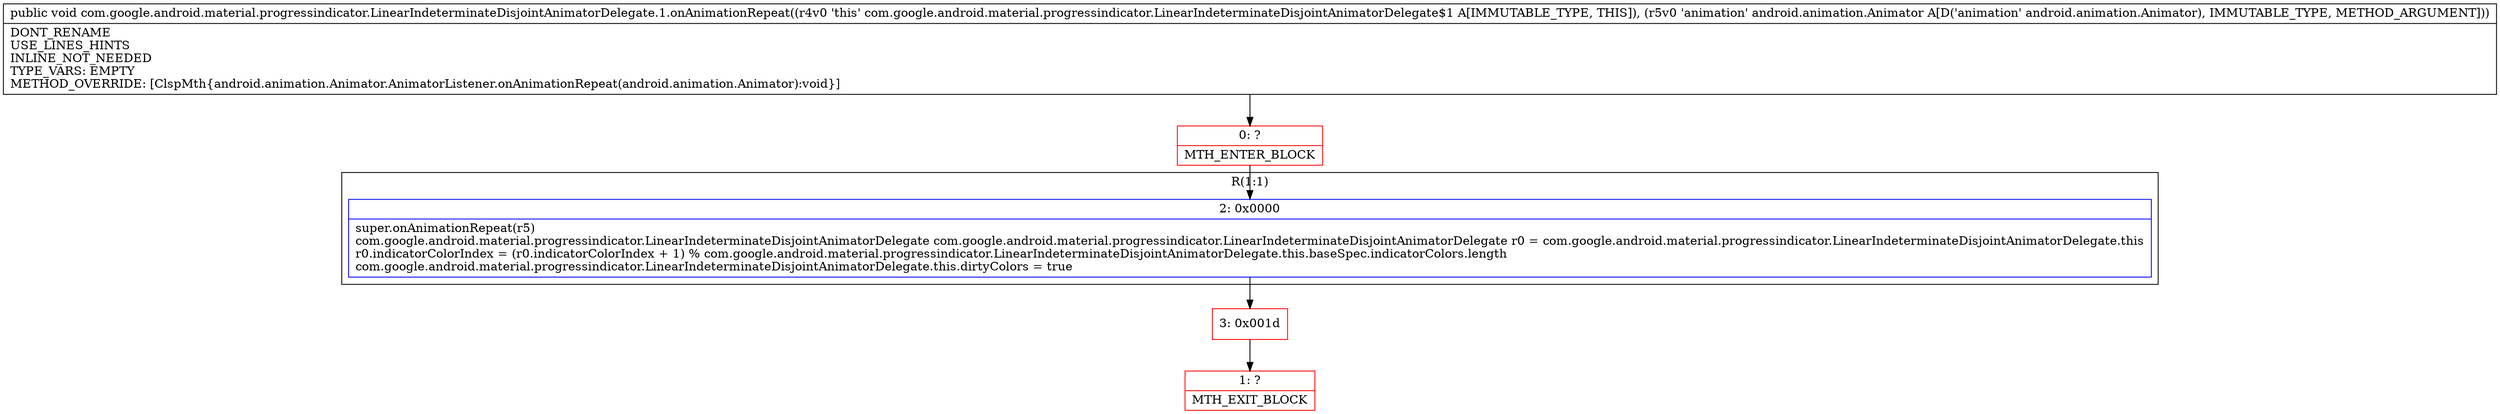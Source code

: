 digraph "CFG forcom.google.android.material.progressindicator.LinearIndeterminateDisjointAnimatorDelegate.1.onAnimationRepeat(Landroid\/animation\/Animator;)V" {
subgraph cluster_Region_693766588 {
label = "R(1:1)";
node [shape=record,color=blue];
Node_2 [shape=record,label="{2\:\ 0x0000|super.onAnimationRepeat(r5)\lcom.google.android.material.progressindicator.LinearIndeterminateDisjointAnimatorDelegate com.google.android.material.progressindicator.LinearIndeterminateDisjointAnimatorDelegate r0 = com.google.android.material.progressindicator.LinearIndeterminateDisjointAnimatorDelegate.this\lr0.indicatorColorIndex = (r0.indicatorColorIndex + 1) % com.google.android.material.progressindicator.LinearIndeterminateDisjointAnimatorDelegate.this.baseSpec.indicatorColors.length\lcom.google.android.material.progressindicator.LinearIndeterminateDisjointAnimatorDelegate.this.dirtyColors = true\l}"];
}
Node_0 [shape=record,color=red,label="{0\:\ ?|MTH_ENTER_BLOCK\l}"];
Node_3 [shape=record,color=red,label="{3\:\ 0x001d}"];
Node_1 [shape=record,color=red,label="{1\:\ ?|MTH_EXIT_BLOCK\l}"];
MethodNode[shape=record,label="{public void com.google.android.material.progressindicator.LinearIndeterminateDisjointAnimatorDelegate.1.onAnimationRepeat((r4v0 'this' com.google.android.material.progressindicator.LinearIndeterminateDisjointAnimatorDelegate$1 A[IMMUTABLE_TYPE, THIS]), (r5v0 'animation' android.animation.Animator A[D('animation' android.animation.Animator), IMMUTABLE_TYPE, METHOD_ARGUMENT]))  | DONT_RENAME\lUSE_LINES_HINTS\lINLINE_NOT_NEEDED\lTYPE_VARS: EMPTY\lMETHOD_OVERRIDE: [ClspMth\{android.animation.Animator.AnimatorListener.onAnimationRepeat(android.animation.Animator):void\}]\l}"];
MethodNode -> Node_0;Node_2 -> Node_3;
Node_0 -> Node_2;
Node_3 -> Node_1;
}

